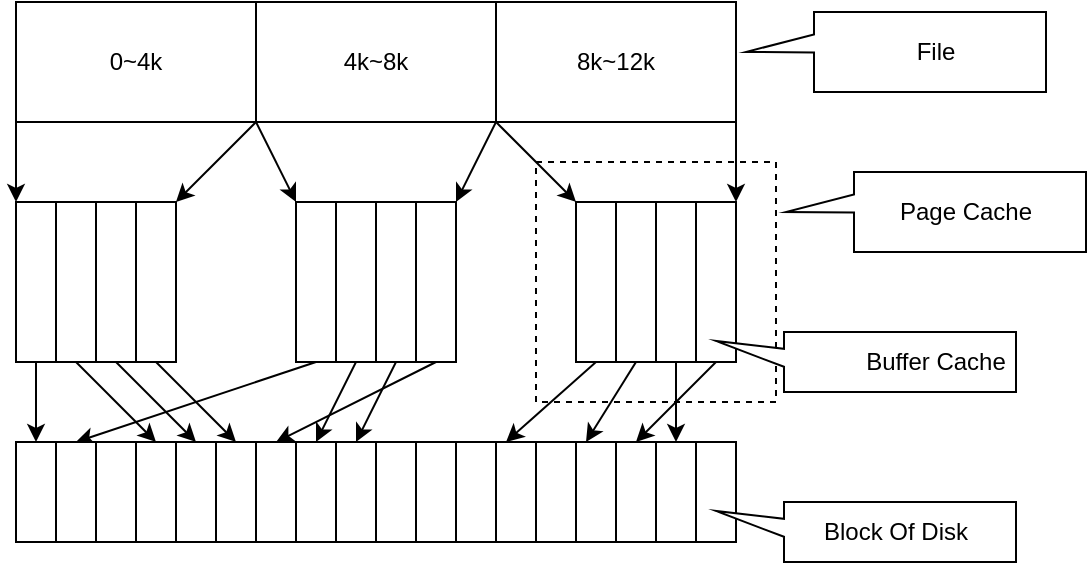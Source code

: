 <mxfile version="13.0.3" type="device"><diagram id="C5RBs43oDa-KdzZeNtuy" name="Page-1"><mxGraphModel dx="946" dy="680" grid="1" gridSize="10" guides="1" tooltips="1" connect="1" arrows="1" fold="1" page="1" pageScale="1" pageWidth="827" pageHeight="1169" math="0" shadow="0"><root><mxCell id="WIyWlLk6GJQsqaUBKTNV-0"/><mxCell id="WIyWlLk6GJQsqaUBKTNV-1" parent="WIyWlLk6GJQsqaUBKTNV-0"/><mxCell id="PA7ibsxxvDpzBqRGnD-G-56" value="" style="rounded=0;whiteSpace=wrap;html=1;dashed=1;" vertex="1" parent="WIyWlLk6GJQsqaUBKTNV-1"><mxGeometry x="450" y="280" width="120" height="120" as="geometry"/></mxCell><mxCell id="PA7ibsxxvDpzBqRGnD-G-49" style="edgeStyle=none;rounded=0;orthogonalLoop=1;jettySize=auto;html=1;exitX=0;exitY=1;exitDx=0;exitDy=0;entryX=0;entryY=0;entryDx=0;entryDy=0;" edge="1" parent="WIyWlLk6GJQsqaUBKTNV-1" source="PA7ibsxxvDpzBqRGnD-G-0" target="PA7ibsxxvDpzBqRGnD-G-3"><mxGeometry relative="1" as="geometry"/></mxCell><mxCell id="PA7ibsxxvDpzBqRGnD-G-0" value="0~4k" style="rounded=0;whiteSpace=wrap;html=1;" vertex="1" parent="WIyWlLk6GJQsqaUBKTNV-1"><mxGeometry x="190" y="200" width="120" height="60" as="geometry"/></mxCell><mxCell id="PA7ibsxxvDpzBqRGnD-G-50" style="edgeStyle=none;rounded=0;orthogonalLoop=1;jettySize=auto;html=1;exitX=0;exitY=1;exitDx=0;exitDy=0;entryX=1;entryY=0;entryDx=0;entryDy=0;" edge="1" parent="WIyWlLk6GJQsqaUBKTNV-1" source="PA7ibsxxvDpzBqRGnD-G-1" target="PA7ibsxxvDpzBqRGnD-G-8"><mxGeometry relative="1" as="geometry"/></mxCell><mxCell id="PA7ibsxxvDpzBqRGnD-G-51" style="edgeStyle=none;rounded=0;orthogonalLoop=1;jettySize=auto;html=1;exitX=0;exitY=1;exitDx=0;exitDy=0;entryX=0;entryY=0;entryDx=0;entryDy=0;" edge="1" parent="WIyWlLk6GJQsqaUBKTNV-1" source="PA7ibsxxvDpzBqRGnD-G-1" target="PA7ibsxxvDpzBqRGnD-G-13"><mxGeometry relative="1" as="geometry"/></mxCell><mxCell id="PA7ibsxxvDpzBqRGnD-G-1" value="4k~8k" style="rounded=0;whiteSpace=wrap;html=1;" vertex="1" parent="WIyWlLk6GJQsqaUBKTNV-1"><mxGeometry x="310" y="200" width="120" height="60" as="geometry"/></mxCell><mxCell id="PA7ibsxxvDpzBqRGnD-G-52" style="edgeStyle=none;rounded=0;orthogonalLoop=1;jettySize=auto;html=1;exitX=0;exitY=1;exitDx=0;exitDy=0;entryX=1;entryY=0;entryDx=0;entryDy=0;" edge="1" parent="WIyWlLk6GJQsqaUBKTNV-1" source="PA7ibsxxvDpzBqRGnD-G-2" target="PA7ibsxxvDpzBqRGnD-G-16"><mxGeometry relative="1" as="geometry"/></mxCell><mxCell id="PA7ibsxxvDpzBqRGnD-G-53" style="edgeStyle=none;rounded=0;orthogonalLoop=1;jettySize=auto;html=1;exitX=0;exitY=1;exitDx=0;exitDy=0;entryX=0;entryY=0;entryDx=0;entryDy=0;" edge="1" parent="WIyWlLk6GJQsqaUBKTNV-1" source="PA7ibsxxvDpzBqRGnD-G-2" target="PA7ibsxxvDpzBqRGnD-G-9"><mxGeometry relative="1" as="geometry"/></mxCell><mxCell id="PA7ibsxxvDpzBqRGnD-G-54" style="edgeStyle=none;rounded=0;orthogonalLoop=1;jettySize=auto;html=1;exitX=1;exitY=1;exitDx=0;exitDy=0;entryX=1;entryY=0;entryDx=0;entryDy=0;" edge="1" parent="WIyWlLk6GJQsqaUBKTNV-1" source="PA7ibsxxvDpzBqRGnD-G-2" target="PA7ibsxxvDpzBqRGnD-G-12"><mxGeometry relative="1" as="geometry"/></mxCell><mxCell id="PA7ibsxxvDpzBqRGnD-G-2" value="8k~12k" style="rounded=0;whiteSpace=wrap;html=1;" vertex="1" parent="WIyWlLk6GJQsqaUBKTNV-1"><mxGeometry x="430" y="200" width="120" height="60" as="geometry"/></mxCell><mxCell id="PA7ibsxxvDpzBqRGnD-G-37" style="edgeStyle=orthogonalEdgeStyle;rounded=0;orthogonalLoop=1;jettySize=auto;html=1;exitX=0.5;exitY=1;exitDx=0;exitDy=0;entryX=0.5;entryY=0;entryDx=0;entryDy=0;" edge="1" parent="WIyWlLk6GJQsqaUBKTNV-1" source="PA7ibsxxvDpzBqRGnD-G-3" target="PA7ibsxxvDpzBqRGnD-G-17"><mxGeometry relative="1" as="geometry"/></mxCell><mxCell id="PA7ibsxxvDpzBqRGnD-G-3" value="" style="rounded=0;whiteSpace=wrap;html=1;" vertex="1" parent="WIyWlLk6GJQsqaUBKTNV-1"><mxGeometry x="190" y="300" width="20" height="80" as="geometry"/></mxCell><mxCell id="PA7ibsxxvDpzBqRGnD-G-38" style="rounded=0;orthogonalLoop=1;jettySize=auto;html=1;exitX=0.5;exitY=1;exitDx=0;exitDy=0;entryX=0.5;entryY=0;entryDx=0;entryDy=0;" edge="1" parent="WIyWlLk6GJQsqaUBKTNV-1" source="PA7ibsxxvDpzBqRGnD-G-4" target="PA7ibsxxvDpzBqRGnD-G-20"><mxGeometry relative="1" as="geometry"/></mxCell><mxCell id="PA7ibsxxvDpzBqRGnD-G-4" value="" style="rounded=0;whiteSpace=wrap;html=1;" vertex="1" parent="WIyWlLk6GJQsqaUBKTNV-1"><mxGeometry x="210" y="300" width="20" height="80" as="geometry"/></mxCell><mxCell id="PA7ibsxxvDpzBqRGnD-G-39" style="edgeStyle=none;rounded=0;orthogonalLoop=1;jettySize=auto;html=1;exitX=0.5;exitY=1;exitDx=0;exitDy=0;entryX=0.5;entryY=0;entryDx=0;entryDy=0;" edge="1" parent="WIyWlLk6GJQsqaUBKTNV-1" source="PA7ibsxxvDpzBqRGnD-G-5" target="PA7ibsxxvDpzBqRGnD-G-21"><mxGeometry relative="1" as="geometry"/></mxCell><mxCell id="PA7ibsxxvDpzBqRGnD-G-5" value="" style="rounded=0;whiteSpace=wrap;html=1;" vertex="1" parent="WIyWlLk6GJQsqaUBKTNV-1"><mxGeometry x="230" y="300" width="20" height="80" as="geometry"/></mxCell><mxCell id="PA7ibsxxvDpzBqRGnD-G-40" style="edgeStyle=none;rounded=0;orthogonalLoop=1;jettySize=auto;html=1;exitX=0.5;exitY=1;exitDx=0;exitDy=0;entryX=0.5;entryY=0;entryDx=0;entryDy=0;" edge="1" parent="WIyWlLk6GJQsqaUBKTNV-1" source="PA7ibsxxvDpzBqRGnD-G-8" target="PA7ibsxxvDpzBqRGnD-G-22"><mxGeometry relative="1" as="geometry"/></mxCell><mxCell id="PA7ibsxxvDpzBqRGnD-G-8" value="" style="rounded=0;whiteSpace=wrap;html=1;" vertex="1" parent="WIyWlLk6GJQsqaUBKTNV-1"><mxGeometry x="250" y="300" width="20" height="80" as="geometry"/></mxCell><mxCell id="PA7ibsxxvDpzBqRGnD-G-45" style="edgeStyle=none;rounded=0;orthogonalLoop=1;jettySize=auto;html=1;exitX=0.5;exitY=1;exitDx=0;exitDy=0;entryX=0.25;entryY=0;entryDx=0;entryDy=0;" edge="1" parent="WIyWlLk6GJQsqaUBKTNV-1" source="PA7ibsxxvDpzBqRGnD-G-9" target="PA7ibsxxvDpzBqRGnD-G-29"><mxGeometry relative="1" as="geometry"/></mxCell><mxCell id="PA7ibsxxvDpzBqRGnD-G-9" value="" style="rounded=0;whiteSpace=wrap;html=1;" vertex="1" parent="WIyWlLk6GJQsqaUBKTNV-1"><mxGeometry x="470" y="300" width="20" height="80" as="geometry"/></mxCell><mxCell id="PA7ibsxxvDpzBqRGnD-G-46" style="edgeStyle=none;rounded=0;orthogonalLoop=1;jettySize=auto;html=1;exitX=0.5;exitY=1;exitDx=0;exitDy=0;entryX=0.25;entryY=0;entryDx=0;entryDy=0;" edge="1" parent="WIyWlLk6GJQsqaUBKTNV-1" source="PA7ibsxxvDpzBqRGnD-G-10" target="PA7ibsxxvDpzBqRGnD-G-31"><mxGeometry relative="1" as="geometry"/></mxCell><mxCell id="PA7ibsxxvDpzBqRGnD-G-10" value="" style="rounded=0;whiteSpace=wrap;html=1;" vertex="1" parent="WIyWlLk6GJQsqaUBKTNV-1"><mxGeometry x="490" y="300" width="20" height="80" as="geometry"/></mxCell><mxCell id="PA7ibsxxvDpzBqRGnD-G-47" style="edgeStyle=none;rounded=0;orthogonalLoop=1;jettySize=auto;html=1;exitX=0.5;exitY=1;exitDx=0;exitDy=0;entryX=0.5;entryY=0;entryDx=0;entryDy=0;" edge="1" parent="WIyWlLk6GJQsqaUBKTNV-1" source="PA7ibsxxvDpzBqRGnD-G-11" target="PA7ibsxxvDpzBqRGnD-G-33"><mxGeometry relative="1" as="geometry"/></mxCell><mxCell id="PA7ibsxxvDpzBqRGnD-G-11" value="" style="rounded=0;whiteSpace=wrap;html=1;" vertex="1" parent="WIyWlLk6GJQsqaUBKTNV-1"><mxGeometry x="510" y="300" width="20" height="80" as="geometry"/></mxCell><mxCell id="PA7ibsxxvDpzBqRGnD-G-48" style="edgeStyle=none;rounded=0;orthogonalLoop=1;jettySize=auto;html=1;exitX=0.5;exitY=1;exitDx=0;exitDy=0;entryX=0.5;entryY=0;entryDx=0;entryDy=0;" edge="1" parent="WIyWlLk6GJQsqaUBKTNV-1" source="PA7ibsxxvDpzBqRGnD-G-12" target="PA7ibsxxvDpzBqRGnD-G-32"><mxGeometry relative="1" as="geometry"/></mxCell><mxCell id="PA7ibsxxvDpzBqRGnD-G-12" value="" style="rounded=0;whiteSpace=wrap;html=1;" vertex="1" parent="WIyWlLk6GJQsqaUBKTNV-1"><mxGeometry x="530" y="300" width="20" height="80" as="geometry"/></mxCell><mxCell id="PA7ibsxxvDpzBqRGnD-G-41" style="edgeStyle=none;rounded=0;orthogonalLoop=1;jettySize=auto;html=1;exitX=0.5;exitY=1;exitDx=0;exitDy=0;entryX=0.5;entryY=0;entryDx=0;entryDy=0;" edge="1" parent="WIyWlLk6GJQsqaUBKTNV-1" source="PA7ibsxxvDpzBqRGnD-G-13" target="PA7ibsxxvDpzBqRGnD-G-18"><mxGeometry relative="1" as="geometry"/></mxCell><mxCell id="PA7ibsxxvDpzBqRGnD-G-13" value="" style="rounded=0;whiteSpace=wrap;html=1;" vertex="1" parent="WIyWlLk6GJQsqaUBKTNV-1"><mxGeometry x="330" y="300" width="20" height="80" as="geometry"/></mxCell><mxCell id="PA7ibsxxvDpzBqRGnD-G-42" style="edgeStyle=none;rounded=0;orthogonalLoop=1;jettySize=auto;html=1;exitX=0.5;exitY=1;exitDx=0;exitDy=0;entryX=0.5;entryY=0;entryDx=0;entryDy=0;" edge="1" parent="WIyWlLk6GJQsqaUBKTNV-1" source="PA7ibsxxvDpzBqRGnD-G-14" target="PA7ibsxxvDpzBqRGnD-G-24"><mxGeometry relative="1" as="geometry"/></mxCell><mxCell id="PA7ibsxxvDpzBqRGnD-G-14" value="" style="rounded=0;whiteSpace=wrap;html=1;" vertex="1" parent="WIyWlLk6GJQsqaUBKTNV-1"><mxGeometry x="350" y="300" width="20" height="80" as="geometry"/></mxCell><mxCell id="PA7ibsxxvDpzBqRGnD-G-43" style="edgeStyle=none;rounded=0;orthogonalLoop=1;jettySize=auto;html=1;exitX=0.5;exitY=1;exitDx=0;exitDy=0;entryX=0.5;entryY=0;entryDx=0;entryDy=0;" edge="1" parent="WIyWlLk6GJQsqaUBKTNV-1" source="PA7ibsxxvDpzBqRGnD-G-15" target="PA7ibsxxvDpzBqRGnD-G-25"><mxGeometry relative="1" as="geometry"/></mxCell><mxCell id="PA7ibsxxvDpzBqRGnD-G-15" value="" style="rounded=0;whiteSpace=wrap;html=1;" vertex="1" parent="WIyWlLk6GJQsqaUBKTNV-1"><mxGeometry x="370" y="300" width="20" height="80" as="geometry"/></mxCell><mxCell id="PA7ibsxxvDpzBqRGnD-G-44" style="edgeStyle=none;rounded=0;orthogonalLoop=1;jettySize=auto;html=1;exitX=0.5;exitY=1;exitDx=0;exitDy=0;entryX=0.5;entryY=0;entryDx=0;entryDy=0;" edge="1" parent="WIyWlLk6GJQsqaUBKTNV-1" source="PA7ibsxxvDpzBqRGnD-G-16" target="PA7ibsxxvDpzBqRGnD-G-23"><mxGeometry relative="1" as="geometry"/></mxCell><mxCell id="PA7ibsxxvDpzBqRGnD-G-16" value="" style="rounded=0;whiteSpace=wrap;html=1;" vertex="1" parent="WIyWlLk6GJQsqaUBKTNV-1"><mxGeometry x="390" y="300" width="20" height="80" as="geometry"/></mxCell><mxCell id="PA7ibsxxvDpzBqRGnD-G-17" value="" style="rounded=0;whiteSpace=wrap;html=1;" vertex="1" parent="WIyWlLk6GJQsqaUBKTNV-1"><mxGeometry x="190" y="420" width="20" height="50" as="geometry"/></mxCell><mxCell id="PA7ibsxxvDpzBqRGnD-G-18" value="" style="rounded=0;whiteSpace=wrap;html=1;" vertex="1" parent="WIyWlLk6GJQsqaUBKTNV-1"><mxGeometry x="210" y="420" width="20" height="50" as="geometry"/></mxCell><mxCell id="PA7ibsxxvDpzBqRGnD-G-19" value="" style="rounded=0;whiteSpace=wrap;html=1;" vertex="1" parent="WIyWlLk6GJQsqaUBKTNV-1"><mxGeometry x="230" y="420" width="20" height="50" as="geometry"/></mxCell><mxCell id="PA7ibsxxvDpzBqRGnD-G-20" value="" style="rounded=0;whiteSpace=wrap;html=1;" vertex="1" parent="WIyWlLk6GJQsqaUBKTNV-1"><mxGeometry x="250" y="420" width="20" height="50" as="geometry"/></mxCell><mxCell id="PA7ibsxxvDpzBqRGnD-G-21" value="" style="rounded=0;whiteSpace=wrap;html=1;" vertex="1" parent="WIyWlLk6GJQsqaUBKTNV-1"><mxGeometry x="270" y="420" width="20" height="50" as="geometry"/></mxCell><mxCell id="PA7ibsxxvDpzBqRGnD-G-22" value="" style="rounded=0;whiteSpace=wrap;html=1;" vertex="1" parent="WIyWlLk6GJQsqaUBKTNV-1"><mxGeometry x="290" y="420" width="20" height="50" as="geometry"/></mxCell><mxCell id="PA7ibsxxvDpzBqRGnD-G-23" value="" style="rounded=0;whiteSpace=wrap;html=1;" vertex="1" parent="WIyWlLk6GJQsqaUBKTNV-1"><mxGeometry x="310" y="420" width="20" height="50" as="geometry"/></mxCell><mxCell id="PA7ibsxxvDpzBqRGnD-G-24" value="" style="rounded=0;whiteSpace=wrap;html=1;" vertex="1" parent="WIyWlLk6GJQsqaUBKTNV-1"><mxGeometry x="330" y="420" width="20" height="50" as="geometry"/></mxCell><mxCell id="PA7ibsxxvDpzBqRGnD-G-25" value="" style="rounded=0;whiteSpace=wrap;html=1;" vertex="1" parent="WIyWlLk6GJQsqaUBKTNV-1"><mxGeometry x="350" y="420" width="20" height="50" as="geometry"/></mxCell><mxCell id="PA7ibsxxvDpzBqRGnD-G-26" value="" style="rounded=0;whiteSpace=wrap;html=1;" vertex="1" parent="WIyWlLk6GJQsqaUBKTNV-1"><mxGeometry x="370" y="420" width="20" height="50" as="geometry"/></mxCell><mxCell id="PA7ibsxxvDpzBqRGnD-G-27" value="" style="rounded=0;whiteSpace=wrap;html=1;" vertex="1" parent="WIyWlLk6GJQsqaUBKTNV-1"><mxGeometry x="390" y="420" width="20" height="50" as="geometry"/></mxCell><mxCell id="PA7ibsxxvDpzBqRGnD-G-28" value="" style="rounded=0;whiteSpace=wrap;html=1;" vertex="1" parent="WIyWlLk6GJQsqaUBKTNV-1"><mxGeometry x="410" y="420" width="20" height="50" as="geometry"/></mxCell><mxCell id="PA7ibsxxvDpzBqRGnD-G-29" value="" style="rounded=0;whiteSpace=wrap;html=1;" vertex="1" parent="WIyWlLk6GJQsqaUBKTNV-1"><mxGeometry x="430" y="420" width="20" height="50" as="geometry"/></mxCell><mxCell id="PA7ibsxxvDpzBqRGnD-G-30" value="" style="rounded=0;whiteSpace=wrap;html=1;" vertex="1" parent="WIyWlLk6GJQsqaUBKTNV-1"><mxGeometry x="450" y="420" width="20" height="50" as="geometry"/></mxCell><mxCell id="PA7ibsxxvDpzBqRGnD-G-31" value="" style="rounded=0;whiteSpace=wrap;html=1;" vertex="1" parent="WIyWlLk6GJQsqaUBKTNV-1"><mxGeometry x="470" y="420" width="20" height="50" as="geometry"/></mxCell><mxCell id="PA7ibsxxvDpzBqRGnD-G-32" value="" style="rounded=0;whiteSpace=wrap;html=1;" vertex="1" parent="WIyWlLk6GJQsqaUBKTNV-1"><mxGeometry x="490" y="420" width="20" height="50" as="geometry"/></mxCell><mxCell id="PA7ibsxxvDpzBqRGnD-G-33" value="" style="rounded=0;whiteSpace=wrap;html=1;" vertex="1" parent="WIyWlLk6GJQsqaUBKTNV-1"><mxGeometry x="510" y="420" width="20" height="50" as="geometry"/></mxCell><mxCell id="PA7ibsxxvDpzBqRGnD-G-34" value="" style="rounded=0;whiteSpace=wrap;html=1;" vertex="1" parent="WIyWlLk6GJQsqaUBKTNV-1"><mxGeometry x="530" y="420" width="20" height="50" as="geometry"/></mxCell><mxCell id="PA7ibsxxvDpzBqRGnD-G-55" value="" style="shape=callout;whiteSpace=wrap;html=1;perimeter=calloutPerimeter;rotation=90;base=9;size=34;position=0.28;" vertex="1" parent="WIyWlLk6GJQsqaUBKTNV-1"><mxGeometry x="610" y="150" width="40" height="150" as="geometry"/></mxCell><mxCell id="PA7ibsxxvDpzBqRGnD-G-57" value="" style="shape=callout;whiteSpace=wrap;html=1;perimeter=calloutPerimeter;rotation=90;base=9;size=34;position=0.28;" vertex="1" parent="WIyWlLk6GJQsqaUBKTNV-1"><mxGeometry x="630" y="230" width="40" height="150" as="geometry"/></mxCell><mxCell id="PA7ibsxxvDpzBqRGnD-G-58" value="File" style="text;html=1;strokeColor=none;fillColor=none;align=center;verticalAlign=middle;whiteSpace=wrap;rounded=0;dashed=1;" vertex="1" parent="WIyWlLk6GJQsqaUBKTNV-1"><mxGeometry x="630" y="215" width="40" height="20" as="geometry"/></mxCell><mxCell id="PA7ibsxxvDpzBqRGnD-G-59" value="Page Cache" style="text;html=1;strokeColor=none;fillColor=none;align=center;verticalAlign=middle;whiteSpace=wrap;rounded=0;dashed=1;" vertex="1" parent="WIyWlLk6GJQsqaUBKTNV-1"><mxGeometry x="620" y="292.5" width="90" height="25" as="geometry"/></mxCell><mxCell id="PA7ibsxxvDpzBqRGnD-G-60" value="" style="shape=callout;whiteSpace=wrap;html=1;perimeter=calloutPerimeter;rotation=90;base=9;size=34;position=0.28;position2=0.15;" vertex="1" parent="WIyWlLk6GJQsqaUBKTNV-1"><mxGeometry x="600" y="305" width="30" height="150" as="geometry"/></mxCell><mxCell id="PA7ibsxxvDpzBqRGnD-G-61" value="Buffer Cache" style="text;html=1;strokeColor=none;fillColor=none;align=center;verticalAlign=middle;whiteSpace=wrap;rounded=0;dashed=1;" vertex="1" parent="WIyWlLk6GJQsqaUBKTNV-1"><mxGeometry x="600" y="370" width="100" height="20" as="geometry"/></mxCell><mxCell id="PA7ibsxxvDpzBqRGnD-G-63" value="" style="shape=callout;whiteSpace=wrap;html=1;perimeter=calloutPerimeter;rotation=90;base=9;size=34;position=0.28;position2=0.15;" vertex="1" parent="WIyWlLk6GJQsqaUBKTNV-1"><mxGeometry x="600" y="390" width="30" height="150" as="geometry"/></mxCell><mxCell id="PA7ibsxxvDpzBqRGnD-G-67" value="Block Of Disk" style="text;html=1;strokeColor=none;fillColor=none;align=center;verticalAlign=middle;whiteSpace=wrap;rounded=0;dashed=1;" vertex="1" parent="WIyWlLk6GJQsqaUBKTNV-1"><mxGeometry x="580" y="455" width="100" height="20" as="geometry"/></mxCell></root></mxGraphModel></diagram></mxfile>